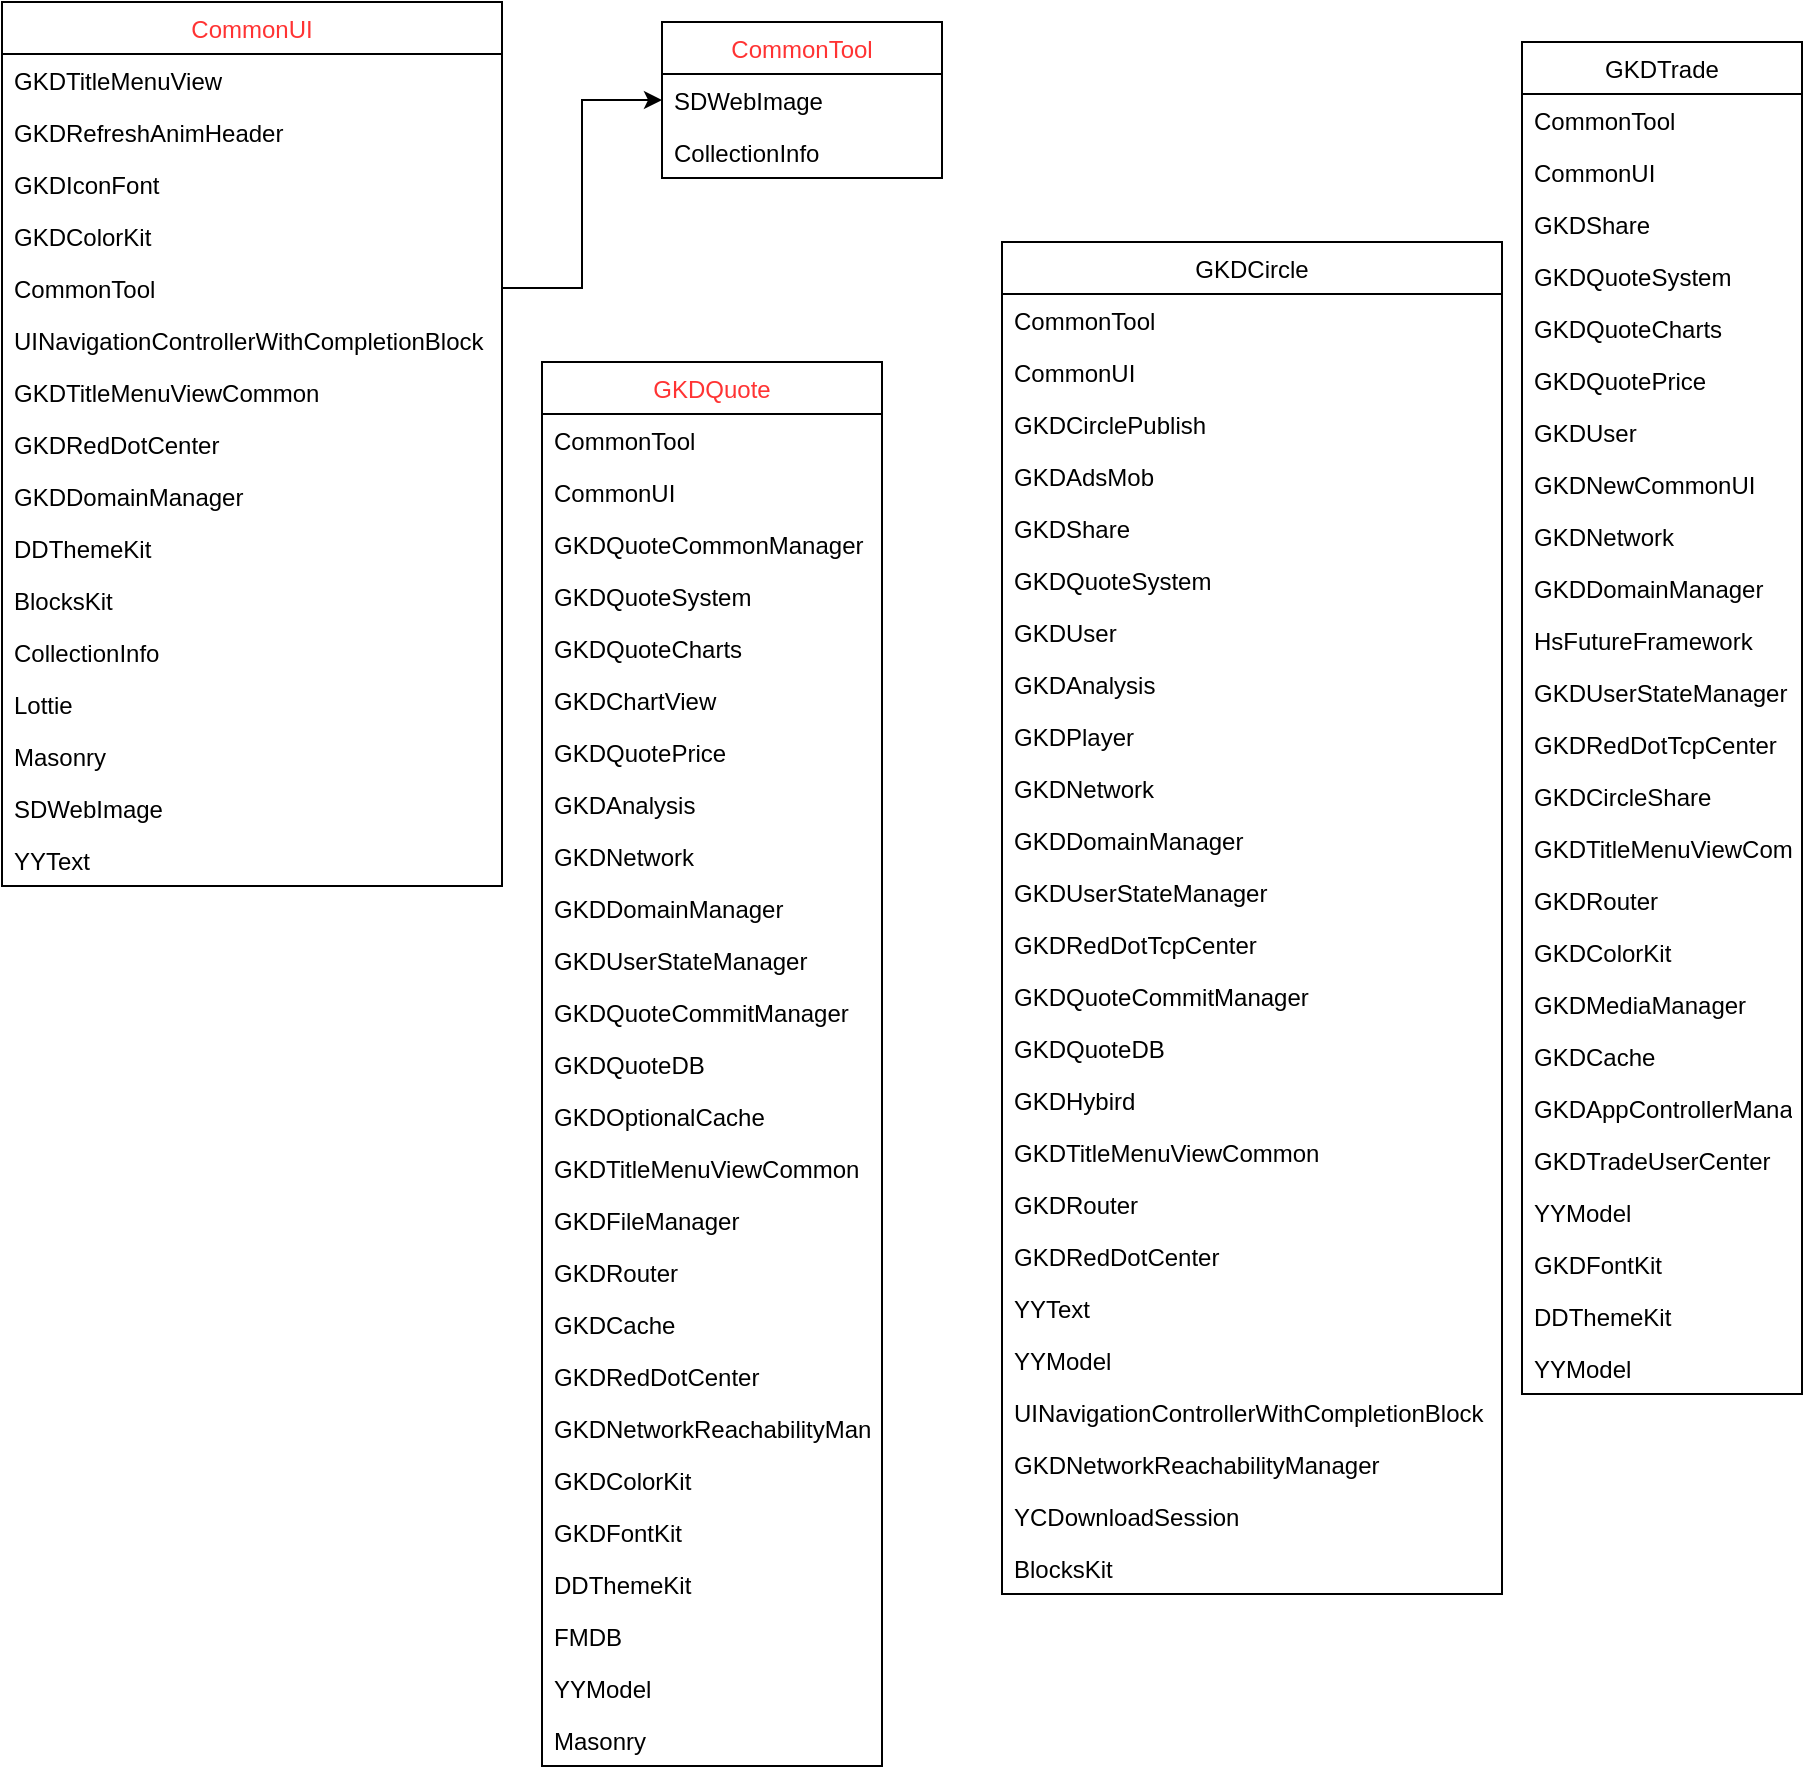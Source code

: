 <mxfile version="17.4.0" type="github"><diagram id="89_iaEUNK6H-7Jx7CEDL" name="Page-1"><mxGraphModel dx="1611" dy="851" grid="1" gridSize="10" guides="1" tooltips="1" connect="1" arrows="1" fold="1" page="1" pageScale="1" pageWidth="827" pageHeight="1169" math="0" shadow="0"><root><mxCell id="0"/><mxCell id="1" parent="0"/><mxCell id="Uo3eqsdyhGIUtS5V_bpZ-1" value="CommonUI" style="swimlane;fontStyle=0;childLayout=stackLayout;horizontal=1;startSize=26;fillColor=none;horizontalStack=0;resizeParent=1;resizeParentMax=0;resizeLast=0;collapsible=1;marginBottom=0;fontColor=#FF3333;" vertex="1" parent="1"><mxGeometry x="40" y="20" width="250" height="442" as="geometry"/></mxCell><mxCell id="Uo3eqsdyhGIUtS5V_bpZ-2" value="GKDTitleMenuView" style="text;strokeColor=none;fillColor=none;align=left;verticalAlign=top;spacingLeft=4;spacingRight=4;overflow=hidden;rotatable=0;points=[[0,0.5],[1,0.5]];portConstraint=eastwest;" vertex="1" parent="Uo3eqsdyhGIUtS5V_bpZ-1"><mxGeometry y="26" width="250" height="26" as="geometry"/></mxCell><mxCell id="Uo3eqsdyhGIUtS5V_bpZ-3" value="GKDRefreshAnimHeader" style="text;strokeColor=none;fillColor=none;align=left;verticalAlign=top;spacingLeft=4;spacingRight=4;overflow=hidden;rotatable=0;points=[[0,0.5],[1,0.5]];portConstraint=eastwest;" vertex="1" parent="Uo3eqsdyhGIUtS5V_bpZ-1"><mxGeometry y="52" width="250" height="26" as="geometry"/></mxCell><mxCell id="Uo3eqsdyhGIUtS5V_bpZ-13" value="GKDIconFont" style="text;strokeColor=none;fillColor=none;align=left;verticalAlign=top;spacingLeft=4;spacingRight=4;overflow=hidden;rotatable=0;points=[[0,0.5],[1,0.5]];portConstraint=eastwest;" vertex="1" parent="Uo3eqsdyhGIUtS5V_bpZ-1"><mxGeometry y="78" width="250" height="26" as="geometry"/></mxCell><mxCell id="Uo3eqsdyhGIUtS5V_bpZ-18" value="GKDColorKit" style="text;strokeColor=none;fillColor=none;align=left;verticalAlign=top;spacingLeft=4;spacingRight=4;overflow=hidden;rotatable=0;points=[[0,0.5],[1,0.5]];portConstraint=eastwest;" vertex="1" parent="Uo3eqsdyhGIUtS5V_bpZ-1"><mxGeometry y="104" width="250" height="26" as="geometry"/></mxCell><mxCell id="Uo3eqsdyhGIUtS5V_bpZ-21" value="CommonTool" style="text;strokeColor=none;fillColor=none;align=left;verticalAlign=top;spacingLeft=4;spacingRight=4;overflow=hidden;rotatable=0;points=[[0,0.5],[1,0.5]];portConstraint=eastwest;" vertex="1" parent="Uo3eqsdyhGIUtS5V_bpZ-1"><mxGeometry y="130" width="250" height="26" as="geometry"/></mxCell><mxCell id="Uo3eqsdyhGIUtS5V_bpZ-22" value="UINavigationControllerWithCompletionBlock" style="text;strokeColor=none;fillColor=none;align=left;verticalAlign=top;spacingLeft=4;spacingRight=4;overflow=hidden;rotatable=0;points=[[0,0.5],[1,0.5]];portConstraint=eastwest;" vertex="1" parent="Uo3eqsdyhGIUtS5V_bpZ-1"><mxGeometry y="156" width="250" height="26" as="geometry"/></mxCell><mxCell id="Uo3eqsdyhGIUtS5V_bpZ-17" value="GKDTitleMenuViewCommon" style="text;strokeColor=none;fillColor=none;align=left;verticalAlign=top;spacingLeft=4;spacingRight=4;overflow=hidden;rotatable=0;points=[[0,0.5],[1,0.5]];portConstraint=eastwest;" vertex="1" parent="Uo3eqsdyhGIUtS5V_bpZ-1"><mxGeometry y="182" width="250" height="26" as="geometry"/></mxCell><mxCell id="Uo3eqsdyhGIUtS5V_bpZ-20" value="GKDRedDotCenter" style="text;strokeColor=none;fillColor=none;align=left;verticalAlign=top;spacingLeft=4;spacingRight=4;overflow=hidden;rotatable=0;points=[[0,0.5],[1,0.5]];portConstraint=eastwest;" vertex="1" parent="Uo3eqsdyhGIUtS5V_bpZ-1"><mxGeometry y="208" width="250" height="26" as="geometry"/></mxCell><mxCell id="Uo3eqsdyhGIUtS5V_bpZ-25" value="GKDDomainManager&#10;&#10;" style="text;strokeColor=none;fillColor=none;align=left;verticalAlign=top;spacingLeft=4;spacingRight=4;overflow=hidden;rotatable=0;points=[[0,0.5],[1,0.5]];portConstraint=eastwest;" vertex="1" parent="Uo3eqsdyhGIUtS5V_bpZ-1"><mxGeometry y="234" width="250" height="26" as="geometry"/></mxCell><mxCell id="Uo3eqsdyhGIUtS5V_bpZ-19" value="DDThemeKit" style="text;strokeColor=none;fillColor=none;align=left;verticalAlign=top;spacingLeft=4;spacingRight=4;overflow=hidden;rotatable=0;points=[[0,0.5],[1,0.5]];portConstraint=eastwest;" vertex="1" parent="Uo3eqsdyhGIUtS5V_bpZ-1"><mxGeometry y="260" width="250" height="26" as="geometry"/></mxCell><mxCell id="Uo3eqsdyhGIUtS5V_bpZ-23" value="BlocksKit" style="text;strokeColor=none;fillColor=none;align=left;verticalAlign=top;spacingLeft=4;spacingRight=4;overflow=hidden;rotatable=0;points=[[0,0.5],[1,0.5]];portConstraint=eastwest;" vertex="1" parent="Uo3eqsdyhGIUtS5V_bpZ-1"><mxGeometry y="286" width="250" height="26" as="geometry"/></mxCell><mxCell id="Uo3eqsdyhGIUtS5V_bpZ-24" value="CollectionInfo" style="text;strokeColor=none;fillColor=none;align=left;verticalAlign=top;spacingLeft=4;spacingRight=4;overflow=hidden;rotatable=0;points=[[0,0.5],[1,0.5]];portConstraint=eastwest;" vertex="1" parent="Uo3eqsdyhGIUtS5V_bpZ-1"><mxGeometry y="312" width="250" height="26" as="geometry"/></mxCell><mxCell id="Uo3eqsdyhGIUtS5V_bpZ-16" value="Lottie" style="text;strokeColor=none;fillColor=none;align=left;verticalAlign=top;spacingLeft=4;spacingRight=4;overflow=hidden;rotatable=0;points=[[0,0.5],[1,0.5]];portConstraint=eastwest;" vertex="1" parent="Uo3eqsdyhGIUtS5V_bpZ-1"><mxGeometry y="338" width="250" height="26" as="geometry"/></mxCell><mxCell id="Uo3eqsdyhGIUtS5V_bpZ-15" value="Masonry" style="text;strokeColor=none;fillColor=none;align=left;verticalAlign=top;spacingLeft=4;spacingRight=4;overflow=hidden;rotatable=0;points=[[0,0.5],[1,0.5]];portConstraint=eastwest;" vertex="1" parent="Uo3eqsdyhGIUtS5V_bpZ-1"><mxGeometry y="364" width="250" height="26" as="geometry"/></mxCell><mxCell id="Uo3eqsdyhGIUtS5V_bpZ-14" value="SDWebImage" style="text;strokeColor=none;fillColor=none;align=left;verticalAlign=top;spacingLeft=4;spacingRight=4;overflow=hidden;rotatable=0;points=[[0,0.5],[1,0.5]];portConstraint=eastwest;" vertex="1" parent="Uo3eqsdyhGIUtS5V_bpZ-1"><mxGeometry y="390" width="250" height="26" as="geometry"/></mxCell><mxCell id="Uo3eqsdyhGIUtS5V_bpZ-4" value="YYText" style="text;strokeColor=none;fillColor=none;align=left;verticalAlign=top;spacingLeft=4;spacingRight=4;overflow=hidden;rotatable=0;points=[[0,0.5],[1,0.5]];portConstraint=eastwest;" vertex="1" parent="Uo3eqsdyhGIUtS5V_bpZ-1"><mxGeometry y="416" width="250" height="26" as="geometry"/></mxCell><mxCell id="Uo3eqsdyhGIUtS5V_bpZ-9" value="CommonTool" style="swimlane;fontStyle=0;childLayout=stackLayout;horizontal=1;startSize=26;fillColor=none;horizontalStack=0;resizeParent=1;resizeParentMax=0;resizeLast=0;collapsible=1;marginBottom=0;fontColor=#FF3333;" vertex="1" parent="1"><mxGeometry x="370" y="30" width="140" height="78" as="geometry"/></mxCell><mxCell id="Uo3eqsdyhGIUtS5V_bpZ-10" value="SDWebImage" style="text;strokeColor=none;fillColor=none;align=left;verticalAlign=top;spacingLeft=4;spacingRight=4;overflow=hidden;rotatable=0;points=[[0,0.5],[1,0.5]];portConstraint=eastwest;" vertex="1" parent="Uo3eqsdyhGIUtS5V_bpZ-9"><mxGeometry y="26" width="140" height="26" as="geometry"/></mxCell><mxCell id="Uo3eqsdyhGIUtS5V_bpZ-11" value="CollectionInfo" style="text;strokeColor=none;fillColor=none;align=left;verticalAlign=top;spacingLeft=4;spacingRight=4;overflow=hidden;rotatable=0;points=[[0,0.5],[1,0.5]];portConstraint=eastwest;" vertex="1" parent="Uo3eqsdyhGIUtS5V_bpZ-9"><mxGeometry y="52" width="140" height="26" as="geometry"/></mxCell><mxCell id="Uo3eqsdyhGIUtS5V_bpZ-26" style="edgeStyle=orthogonalEdgeStyle;rounded=0;orthogonalLoop=1;jettySize=auto;html=1;entryX=0;entryY=0.5;entryDx=0;entryDy=0;fontColor=#FF3333;" edge="1" parent="1" source="Uo3eqsdyhGIUtS5V_bpZ-21" target="Uo3eqsdyhGIUtS5V_bpZ-10"><mxGeometry relative="1" as="geometry"/></mxCell><mxCell id="Uo3eqsdyhGIUtS5V_bpZ-31" value="GKDQuote" style="swimlane;fontStyle=0;childLayout=stackLayout;horizontal=1;startSize=26;fillColor=none;horizontalStack=0;resizeParent=1;resizeParentMax=0;resizeLast=0;collapsible=1;marginBottom=0;fontColor=#FF3333;" vertex="1" parent="1"><mxGeometry x="310" y="200" width="170" height="702" as="geometry"/></mxCell><mxCell id="Uo3eqsdyhGIUtS5V_bpZ-32" value="CommonTool" style="text;strokeColor=none;fillColor=none;align=left;verticalAlign=top;spacingLeft=4;spacingRight=4;overflow=hidden;rotatable=0;points=[[0,0.5],[1,0.5]];portConstraint=eastwest;fontColor=#000000;" vertex="1" parent="Uo3eqsdyhGIUtS5V_bpZ-31"><mxGeometry y="26" width="170" height="26" as="geometry"/></mxCell><mxCell id="Uo3eqsdyhGIUtS5V_bpZ-33" value="CommonUI" style="text;strokeColor=none;fillColor=none;align=left;verticalAlign=top;spacingLeft=4;spacingRight=4;overflow=hidden;rotatable=0;points=[[0,0.5],[1,0.5]];portConstraint=eastwest;fontColor=#000000;" vertex="1" parent="Uo3eqsdyhGIUtS5V_bpZ-31"><mxGeometry y="52" width="170" height="26" as="geometry"/></mxCell><mxCell id="Uo3eqsdyhGIUtS5V_bpZ-35" value="GKDQuoteCommonManager" style="text;strokeColor=none;fillColor=none;align=left;verticalAlign=top;spacingLeft=4;spacingRight=4;overflow=hidden;rotatable=0;points=[[0,0.5],[1,0.5]];portConstraint=eastwest;fontColor=#000000;" vertex="1" parent="Uo3eqsdyhGIUtS5V_bpZ-31"><mxGeometry y="78" width="170" height="26" as="geometry"/></mxCell><mxCell id="Uo3eqsdyhGIUtS5V_bpZ-37" value="GKDQuoteSystem" style="text;strokeColor=none;fillColor=none;align=left;verticalAlign=top;spacingLeft=4;spacingRight=4;overflow=hidden;rotatable=0;points=[[0,0.5],[1,0.5]];portConstraint=eastwest;fontColor=#000000;" vertex="1" parent="Uo3eqsdyhGIUtS5V_bpZ-31"><mxGeometry y="104" width="170" height="26" as="geometry"/></mxCell><mxCell id="Uo3eqsdyhGIUtS5V_bpZ-44" value="GKDQuoteCharts" style="text;strokeColor=none;fillColor=none;align=left;verticalAlign=top;spacingLeft=4;spacingRight=4;overflow=hidden;rotatable=0;points=[[0,0.5],[1,0.5]];portConstraint=eastwest;fontColor=#000000;" vertex="1" parent="Uo3eqsdyhGIUtS5V_bpZ-31"><mxGeometry y="130" width="170" height="26" as="geometry"/></mxCell><mxCell id="Uo3eqsdyhGIUtS5V_bpZ-43" value="GKDChartView" style="text;strokeColor=none;fillColor=none;align=left;verticalAlign=top;spacingLeft=4;spacingRight=4;overflow=hidden;rotatable=0;points=[[0,0.5],[1,0.5]];portConstraint=eastwest;fontColor=#000000;" vertex="1" parent="Uo3eqsdyhGIUtS5V_bpZ-31"><mxGeometry y="156" width="170" height="26" as="geometry"/></mxCell><mxCell id="Uo3eqsdyhGIUtS5V_bpZ-42" value="GKDQuotePrice" style="text;strokeColor=none;fillColor=none;align=left;verticalAlign=top;spacingLeft=4;spacingRight=4;overflow=hidden;rotatable=0;points=[[0,0.5],[1,0.5]];portConstraint=eastwest;fontColor=#000000;" vertex="1" parent="Uo3eqsdyhGIUtS5V_bpZ-31"><mxGeometry y="182" width="170" height="26" as="geometry"/></mxCell><mxCell id="Uo3eqsdyhGIUtS5V_bpZ-41" value="GKDAnalysis" style="text;strokeColor=none;fillColor=none;align=left;verticalAlign=top;spacingLeft=4;spacingRight=4;overflow=hidden;rotatable=0;points=[[0,0.5],[1,0.5]];portConstraint=eastwest;fontColor=#000000;" vertex="1" parent="Uo3eqsdyhGIUtS5V_bpZ-31"><mxGeometry y="208" width="170" height="26" as="geometry"/></mxCell><mxCell id="Uo3eqsdyhGIUtS5V_bpZ-40" value="GKDNetwork" style="text;strokeColor=none;fillColor=none;align=left;verticalAlign=top;spacingLeft=4;spacingRight=4;overflow=hidden;rotatable=0;points=[[0,0.5],[1,0.5]];portConstraint=eastwest;fontColor=#000000;" vertex="1" parent="Uo3eqsdyhGIUtS5V_bpZ-31"><mxGeometry y="234" width="170" height="26" as="geometry"/></mxCell><mxCell id="Uo3eqsdyhGIUtS5V_bpZ-39" value="GKDDomainManager" style="text;strokeColor=none;fillColor=none;align=left;verticalAlign=top;spacingLeft=4;spacingRight=4;overflow=hidden;rotatable=0;points=[[0,0.5],[1,0.5]];portConstraint=eastwest;fontColor=#000000;" vertex="1" parent="Uo3eqsdyhGIUtS5V_bpZ-31"><mxGeometry y="260" width="170" height="26" as="geometry"/></mxCell><mxCell id="Uo3eqsdyhGIUtS5V_bpZ-38" value="GKDUserStateManager" style="text;strokeColor=none;fillColor=none;align=left;verticalAlign=top;spacingLeft=4;spacingRight=4;overflow=hidden;rotatable=0;points=[[0,0.5],[1,0.5]];portConstraint=eastwest;fontColor=#000000;" vertex="1" parent="Uo3eqsdyhGIUtS5V_bpZ-31"><mxGeometry y="286" width="170" height="26" as="geometry"/></mxCell><mxCell id="Uo3eqsdyhGIUtS5V_bpZ-36" value="GKDQuoteCommitManager" style="text;strokeColor=none;fillColor=none;align=left;verticalAlign=top;spacingLeft=4;spacingRight=4;overflow=hidden;rotatable=0;points=[[0,0.5],[1,0.5]];portConstraint=eastwest;fontColor=#000000;" vertex="1" parent="Uo3eqsdyhGIUtS5V_bpZ-31"><mxGeometry y="312" width="170" height="26" as="geometry"/></mxCell><mxCell id="Uo3eqsdyhGIUtS5V_bpZ-48" value="GKDQuoteDB" style="text;strokeColor=none;fillColor=none;align=left;verticalAlign=top;spacingLeft=4;spacingRight=4;overflow=hidden;rotatable=0;points=[[0,0.5],[1,0.5]];portConstraint=eastwest;fontColor=#000000;" vertex="1" parent="Uo3eqsdyhGIUtS5V_bpZ-31"><mxGeometry y="338" width="170" height="26" as="geometry"/></mxCell><mxCell id="Uo3eqsdyhGIUtS5V_bpZ-47" value="GKDOptionalCache" style="text;strokeColor=none;fillColor=none;align=left;verticalAlign=top;spacingLeft=4;spacingRight=4;overflow=hidden;rotatable=0;points=[[0,0.5],[1,0.5]];portConstraint=eastwest;fontColor=#000000;" vertex="1" parent="Uo3eqsdyhGIUtS5V_bpZ-31"><mxGeometry y="364" width="170" height="26" as="geometry"/></mxCell><mxCell id="Uo3eqsdyhGIUtS5V_bpZ-46" value="GKDTitleMenuViewCommon" style="text;strokeColor=none;fillColor=none;align=left;verticalAlign=top;spacingLeft=4;spacingRight=4;overflow=hidden;rotatable=0;points=[[0,0.5],[1,0.5]];portConstraint=eastwest;fontColor=#000000;" vertex="1" parent="Uo3eqsdyhGIUtS5V_bpZ-31"><mxGeometry y="390" width="170" height="26" as="geometry"/></mxCell><mxCell id="Uo3eqsdyhGIUtS5V_bpZ-52" value="GKDFileManager" style="text;strokeColor=none;fillColor=none;align=left;verticalAlign=top;spacingLeft=4;spacingRight=4;overflow=hidden;rotatable=0;points=[[0,0.5],[1,0.5]];portConstraint=eastwest;fontColor=#000000;" vertex="1" parent="Uo3eqsdyhGIUtS5V_bpZ-31"><mxGeometry y="416" width="170" height="26" as="geometry"/></mxCell><mxCell id="Uo3eqsdyhGIUtS5V_bpZ-45" value="GKDRouter" style="text;strokeColor=none;fillColor=none;align=left;verticalAlign=top;spacingLeft=4;spacingRight=4;overflow=hidden;rotatable=0;points=[[0,0.5],[1,0.5]];portConstraint=eastwest;fontColor=#000000;" vertex="1" parent="Uo3eqsdyhGIUtS5V_bpZ-31"><mxGeometry y="442" width="170" height="26" as="geometry"/></mxCell><mxCell id="Uo3eqsdyhGIUtS5V_bpZ-51" value="GKDCache" style="text;strokeColor=none;fillColor=none;align=left;verticalAlign=top;spacingLeft=4;spacingRight=4;overflow=hidden;rotatable=0;points=[[0,0.5],[1,0.5]];portConstraint=eastwest;fontColor=#000000;" vertex="1" parent="Uo3eqsdyhGIUtS5V_bpZ-31"><mxGeometry y="468" width="170" height="26" as="geometry"/></mxCell><mxCell id="Uo3eqsdyhGIUtS5V_bpZ-50" value="GKDRedDotCenter" style="text;strokeColor=none;fillColor=none;align=left;verticalAlign=top;spacingLeft=4;spacingRight=4;overflow=hidden;rotatable=0;points=[[0,0.5],[1,0.5]];portConstraint=eastwest;fontColor=#000000;" vertex="1" parent="Uo3eqsdyhGIUtS5V_bpZ-31"><mxGeometry y="494" width="170" height="26" as="geometry"/></mxCell><mxCell id="Uo3eqsdyhGIUtS5V_bpZ-49" value="GKDNetworkReachabilityManager" style="text;strokeColor=none;fillColor=none;align=left;verticalAlign=top;spacingLeft=4;spacingRight=4;overflow=hidden;rotatable=0;points=[[0,0.5],[1,0.5]];portConstraint=eastwest;fontColor=#000000;" vertex="1" parent="Uo3eqsdyhGIUtS5V_bpZ-31"><mxGeometry y="520" width="170" height="26" as="geometry"/></mxCell><mxCell id="Uo3eqsdyhGIUtS5V_bpZ-54" value="GKDColorKit" style="text;strokeColor=none;fillColor=none;align=left;verticalAlign=top;spacingLeft=4;spacingRight=4;overflow=hidden;rotatable=0;points=[[0,0.5],[1,0.5]];portConstraint=eastwest;fontColor=#000000;" vertex="1" parent="Uo3eqsdyhGIUtS5V_bpZ-31"><mxGeometry y="546" width="170" height="26" as="geometry"/></mxCell><mxCell id="Uo3eqsdyhGIUtS5V_bpZ-55" value="GKDFontKit" style="text;strokeColor=none;fillColor=none;align=left;verticalAlign=top;spacingLeft=4;spacingRight=4;overflow=hidden;rotatable=0;points=[[0,0.5],[1,0.5]];portConstraint=eastwest;fontColor=#000000;" vertex="1" parent="Uo3eqsdyhGIUtS5V_bpZ-31"><mxGeometry y="572" width="170" height="26" as="geometry"/></mxCell><mxCell id="Uo3eqsdyhGIUtS5V_bpZ-56" value="DDThemeKit" style="text;strokeColor=none;fillColor=none;align=left;verticalAlign=top;spacingLeft=4;spacingRight=4;overflow=hidden;rotatable=0;points=[[0,0.5],[1,0.5]];portConstraint=eastwest;fontColor=#000000;" vertex="1" parent="Uo3eqsdyhGIUtS5V_bpZ-31"><mxGeometry y="598" width="170" height="26" as="geometry"/></mxCell><mxCell id="Uo3eqsdyhGIUtS5V_bpZ-57" value="FMDB" style="text;strokeColor=none;fillColor=none;align=left;verticalAlign=top;spacingLeft=4;spacingRight=4;overflow=hidden;rotatable=0;points=[[0,0.5],[1,0.5]];portConstraint=eastwest;fontColor=#000000;" vertex="1" parent="Uo3eqsdyhGIUtS5V_bpZ-31"><mxGeometry y="624" width="170" height="26" as="geometry"/></mxCell><mxCell id="Uo3eqsdyhGIUtS5V_bpZ-53" value="YYModel" style="text;strokeColor=none;fillColor=none;align=left;verticalAlign=top;spacingLeft=4;spacingRight=4;overflow=hidden;rotatable=0;points=[[0,0.5],[1,0.5]];portConstraint=eastwest;fontColor=#000000;" vertex="1" parent="Uo3eqsdyhGIUtS5V_bpZ-31"><mxGeometry y="650" width="170" height="26" as="geometry"/></mxCell><mxCell id="Uo3eqsdyhGIUtS5V_bpZ-34" value="Masonry" style="text;strokeColor=none;fillColor=none;align=left;verticalAlign=top;spacingLeft=4;spacingRight=4;overflow=hidden;rotatable=0;points=[[0,0.5],[1,0.5]];portConstraint=eastwest;fontColor=#000000;" vertex="1" parent="Uo3eqsdyhGIUtS5V_bpZ-31"><mxGeometry y="676" width="170" height="26" as="geometry"/></mxCell><mxCell id="Uo3eqsdyhGIUtS5V_bpZ-58" value="GKDCircle" style="swimlane;fontStyle=0;childLayout=stackLayout;horizontal=1;startSize=26;fillColor=none;horizontalStack=0;resizeParent=1;resizeParentMax=0;resizeLast=0;collapsible=1;marginBottom=0;fontColor=#000000;" vertex="1" parent="1"><mxGeometry x="540" y="140" width="250" height="676" as="geometry"/></mxCell><mxCell id="Uo3eqsdyhGIUtS5V_bpZ-59" value="CommonTool" style="text;strokeColor=none;fillColor=none;align=left;verticalAlign=top;spacingLeft=4;spacingRight=4;overflow=hidden;rotatable=0;points=[[0,0.5],[1,0.5]];portConstraint=eastwest;fontColor=#000000;" vertex="1" parent="Uo3eqsdyhGIUtS5V_bpZ-58"><mxGeometry y="26" width="250" height="26" as="geometry"/></mxCell><mxCell id="Uo3eqsdyhGIUtS5V_bpZ-62" value="CommonUI" style="text;strokeColor=none;fillColor=none;align=left;verticalAlign=top;spacingLeft=4;spacingRight=4;overflow=hidden;rotatable=0;points=[[0,0.5],[1,0.5]];portConstraint=eastwest;fontColor=#000000;" vertex="1" parent="Uo3eqsdyhGIUtS5V_bpZ-58"><mxGeometry y="52" width="250" height="26" as="geometry"/></mxCell><mxCell id="Uo3eqsdyhGIUtS5V_bpZ-63" value="GKDCirclePublish" style="text;strokeColor=none;fillColor=none;align=left;verticalAlign=top;spacingLeft=4;spacingRight=4;overflow=hidden;rotatable=0;points=[[0,0.5],[1,0.5]];portConstraint=eastwest;fontColor=#000000;" vertex="1" parent="Uo3eqsdyhGIUtS5V_bpZ-58"><mxGeometry y="78" width="250" height="26" as="geometry"/></mxCell><mxCell id="Uo3eqsdyhGIUtS5V_bpZ-64" value="GKDAdsMob" style="text;strokeColor=none;fillColor=none;align=left;verticalAlign=top;spacingLeft=4;spacingRight=4;overflow=hidden;rotatable=0;points=[[0,0.5],[1,0.5]];portConstraint=eastwest;fontColor=#000000;" vertex="1" parent="Uo3eqsdyhGIUtS5V_bpZ-58"><mxGeometry y="104" width="250" height="26" as="geometry"/></mxCell><mxCell id="Uo3eqsdyhGIUtS5V_bpZ-65" value="GKDShare" style="text;strokeColor=none;fillColor=none;align=left;verticalAlign=top;spacingLeft=4;spacingRight=4;overflow=hidden;rotatable=0;points=[[0,0.5],[1,0.5]];portConstraint=eastwest;fontColor=#000000;" vertex="1" parent="Uo3eqsdyhGIUtS5V_bpZ-58"><mxGeometry y="130" width="250" height="26" as="geometry"/></mxCell><mxCell id="Uo3eqsdyhGIUtS5V_bpZ-72" value="GKDQuoteSystem" style="text;strokeColor=none;fillColor=none;align=left;verticalAlign=top;spacingLeft=4;spacingRight=4;overflow=hidden;rotatable=0;points=[[0,0.5],[1,0.5]];portConstraint=eastwest;fontColor=#000000;" vertex="1" parent="Uo3eqsdyhGIUtS5V_bpZ-58"><mxGeometry y="156" width="250" height="26" as="geometry"/></mxCell><mxCell id="Uo3eqsdyhGIUtS5V_bpZ-74" value="GKDUser" style="text;strokeColor=none;fillColor=none;align=left;verticalAlign=top;spacingLeft=4;spacingRight=4;overflow=hidden;rotatable=0;points=[[0,0.5],[1,0.5]];portConstraint=eastwest;fontColor=#000000;" vertex="1" parent="Uo3eqsdyhGIUtS5V_bpZ-58"><mxGeometry y="182" width="250" height="26" as="geometry"/></mxCell><mxCell id="Uo3eqsdyhGIUtS5V_bpZ-77" value="GKDAnalysis" style="text;strokeColor=none;fillColor=none;align=left;verticalAlign=top;spacingLeft=4;spacingRight=4;overflow=hidden;rotatable=0;points=[[0,0.5],[1,0.5]];portConstraint=eastwest;fontColor=#000000;" vertex="1" parent="Uo3eqsdyhGIUtS5V_bpZ-58"><mxGeometry y="208" width="250" height="26" as="geometry"/></mxCell><mxCell id="Uo3eqsdyhGIUtS5V_bpZ-78" value="GKDPlayer" style="text;strokeColor=none;fillColor=none;align=left;verticalAlign=top;spacingLeft=4;spacingRight=4;overflow=hidden;rotatable=0;points=[[0,0.5],[1,0.5]];portConstraint=eastwest;fontColor=#000000;" vertex="1" parent="Uo3eqsdyhGIUtS5V_bpZ-58"><mxGeometry y="234" width="250" height="26" as="geometry"/></mxCell><mxCell id="Uo3eqsdyhGIUtS5V_bpZ-79" value="GKDNetwork" style="text;strokeColor=none;fillColor=none;align=left;verticalAlign=top;spacingLeft=4;spacingRight=4;overflow=hidden;rotatable=0;points=[[0,0.5],[1,0.5]];portConstraint=eastwest;fontColor=#000000;" vertex="1" parent="Uo3eqsdyhGIUtS5V_bpZ-58"><mxGeometry y="260" width="250" height="26" as="geometry"/></mxCell><mxCell id="Uo3eqsdyhGIUtS5V_bpZ-76" value="GKDDomainManager" style="text;strokeColor=none;fillColor=none;align=left;verticalAlign=top;spacingLeft=4;spacingRight=4;overflow=hidden;rotatable=0;points=[[0,0.5],[1,0.5]];portConstraint=eastwest;fontColor=#000000;" vertex="1" parent="Uo3eqsdyhGIUtS5V_bpZ-58"><mxGeometry y="286" width="250" height="26" as="geometry"/></mxCell><mxCell id="Uo3eqsdyhGIUtS5V_bpZ-75" value="GKDUserStateManager" style="text;strokeColor=none;fillColor=none;align=left;verticalAlign=top;spacingLeft=4;spacingRight=4;overflow=hidden;rotatable=0;points=[[0,0.5],[1,0.5]];portConstraint=eastwest;fontColor=#000000;" vertex="1" parent="Uo3eqsdyhGIUtS5V_bpZ-58"><mxGeometry y="312" width="250" height="26" as="geometry"/></mxCell><mxCell id="Uo3eqsdyhGIUtS5V_bpZ-73" value="GKDRedDotTcpCenter" style="text;strokeColor=none;fillColor=none;align=left;verticalAlign=top;spacingLeft=4;spacingRight=4;overflow=hidden;rotatable=0;points=[[0,0.5],[1,0.5]];portConstraint=eastwest;fontColor=#000000;" vertex="1" parent="Uo3eqsdyhGIUtS5V_bpZ-58"><mxGeometry y="338" width="250" height="26" as="geometry"/></mxCell><mxCell id="Uo3eqsdyhGIUtS5V_bpZ-71" value="GKDQuoteCommitManager" style="text;strokeColor=none;fillColor=none;align=left;verticalAlign=top;spacingLeft=4;spacingRight=4;overflow=hidden;rotatable=0;points=[[0,0.5],[1,0.5]];portConstraint=eastwest;fontColor=#000000;" vertex="1" parent="Uo3eqsdyhGIUtS5V_bpZ-58"><mxGeometry y="364" width="250" height="26" as="geometry"/></mxCell><mxCell id="Uo3eqsdyhGIUtS5V_bpZ-70" value="GKDQuoteDB" style="text;strokeColor=none;fillColor=none;align=left;verticalAlign=top;spacingLeft=4;spacingRight=4;overflow=hidden;rotatable=0;points=[[0,0.5],[1,0.5]];portConstraint=eastwest;fontColor=#000000;" vertex="1" parent="Uo3eqsdyhGIUtS5V_bpZ-58"><mxGeometry y="390" width="250" height="26" as="geometry"/></mxCell><mxCell id="Uo3eqsdyhGIUtS5V_bpZ-67" value="GKDHybird" style="text;strokeColor=none;fillColor=none;align=left;verticalAlign=top;spacingLeft=4;spacingRight=4;overflow=hidden;rotatable=0;points=[[0,0.5],[1,0.5]];portConstraint=eastwest;fontColor=#000000;" vertex="1" parent="Uo3eqsdyhGIUtS5V_bpZ-58"><mxGeometry y="416" width="250" height="26" as="geometry"/></mxCell><mxCell id="Uo3eqsdyhGIUtS5V_bpZ-68" value="GKDTitleMenuViewCommon" style="text;strokeColor=none;fillColor=none;align=left;verticalAlign=top;spacingLeft=4;spacingRight=4;overflow=hidden;rotatable=0;points=[[0,0.5],[1,0.5]];portConstraint=eastwest;fontColor=#000000;" vertex="1" parent="Uo3eqsdyhGIUtS5V_bpZ-58"><mxGeometry y="442" width="250" height="26" as="geometry"/></mxCell><mxCell id="Uo3eqsdyhGIUtS5V_bpZ-69" value="GKDRouter" style="text;strokeColor=none;fillColor=none;align=left;verticalAlign=top;spacingLeft=4;spacingRight=4;overflow=hidden;rotatable=0;points=[[0,0.5],[1,0.5]];portConstraint=eastwest;fontColor=#000000;" vertex="1" parent="Uo3eqsdyhGIUtS5V_bpZ-58"><mxGeometry y="468" width="250" height="26" as="geometry"/></mxCell><mxCell id="Uo3eqsdyhGIUtS5V_bpZ-61" value="GKDRedDotCenter" style="text;strokeColor=none;fillColor=none;align=left;verticalAlign=top;spacingLeft=4;spacingRight=4;overflow=hidden;rotatable=0;points=[[0,0.5],[1,0.5]];portConstraint=eastwest;fontColor=#000000;" vertex="1" parent="Uo3eqsdyhGIUtS5V_bpZ-58"><mxGeometry y="494" width="250" height="26" as="geometry"/></mxCell><mxCell id="Uo3eqsdyhGIUtS5V_bpZ-66" value="YYText" style="text;strokeColor=none;fillColor=none;align=left;verticalAlign=top;spacingLeft=4;spacingRight=4;overflow=hidden;rotatable=0;points=[[0,0.5],[1,0.5]];portConstraint=eastwest;fontColor=#000000;" vertex="1" parent="Uo3eqsdyhGIUtS5V_bpZ-58"><mxGeometry y="520" width="250" height="26" as="geometry"/></mxCell><mxCell id="Uo3eqsdyhGIUtS5V_bpZ-60" value="YYModel" style="text;strokeColor=none;fillColor=none;align=left;verticalAlign=top;spacingLeft=4;spacingRight=4;overflow=hidden;rotatable=0;points=[[0,0.5],[1,0.5]];portConstraint=eastwest;fontColor=#000000;" vertex="1" parent="Uo3eqsdyhGIUtS5V_bpZ-58"><mxGeometry y="546" width="250" height="26" as="geometry"/></mxCell><mxCell id="Uo3eqsdyhGIUtS5V_bpZ-82" value="UINavigationControllerWithCompletionBlock" style="text;strokeColor=none;fillColor=none;align=left;verticalAlign=top;spacingLeft=4;spacingRight=4;overflow=hidden;rotatable=0;points=[[0,0.5],[1,0.5]];portConstraint=eastwest;fontColor=#000000;" vertex="1" parent="Uo3eqsdyhGIUtS5V_bpZ-58"><mxGeometry y="572" width="250" height="26" as="geometry"/></mxCell><mxCell id="Uo3eqsdyhGIUtS5V_bpZ-83" value="GKDNetworkReachabilityManager" style="text;strokeColor=none;fillColor=none;align=left;verticalAlign=top;spacingLeft=4;spacingRight=4;overflow=hidden;rotatable=0;points=[[0,0.5],[1,0.5]];portConstraint=eastwest;fontColor=#000000;" vertex="1" parent="Uo3eqsdyhGIUtS5V_bpZ-58"><mxGeometry y="598" width="250" height="26" as="geometry"/></mxCell><mxCell id="Uo3eqsdyhGIUtS5V_bpZ-80" value="YCDownloadSession" style="text;strokeColor=none;fillColor=none;align=left;verticalAlign=top;spacingLeft=4;spacingRight=4;overflow=hidden;rotatable=0;points=[[0,0.5],[1,0.5]];portConstraint=eastwest;fontColor=#000000;" vertex="1" parent="Uo3eqsdyhGIUtS5V_bpZ-58"><mxGeometry y="624" width="250" height="26" as="geometry"/></mxCell><mxCell id="Uo3eqsdyhGIUtS5V_bpZ-81" value="BlocksKit" style="text;strokeColor=none;fillColor=none;align=left;verticalAlign=top;spacingLeft=4;spacingRight=4;overflow=hidden;rotatable=0;points=[[0,0.5],[1,0.5]];portConstraint=eastwest;fontColor=#000000;" vertex="1" parent="Uo3eqsdyhGIUtS5V_bpZ-58"><mxGeometry y="650" width="250" height="26" as="geometry"/></mxCell><mxCell id="Uo3eqsdyhGIUtS5V_bpZ-84" value="GKDTrade" style="swimlane;fontStyle=0;childLayout=stackLayout;horizontal=1;startSize=26;fillColor=none;horizontalStack=0;resizeParent=1;resizeParentMax=0;resizeLast=0;collapsible=1;marginBottom=0;fontColor=#000000;" vertex="1" parent="1"><mxGeometry x="800" y="40" width="140" height="676" as="geometry"/></mxCell><mxCell id="Uo3eqsdyhGIUtS5V_bpZ-85" value="CommonTool" style="text;strokeColor=none;fillColor=none;align=left;verticalAlign=top;spacingLeft=4;spacingRight=4;overflow=hidden;rotatable=0;points=[[0,0.5],[1,0.5]];portConstraint=eastwest;fontColor=#000000;" vertex="1" parent="Uo3eqsdyhGIUtS5V_bpZ-84"><mxGeometry y="26" width="140" height="26" as="geometry"/></mxCell><mxCell id="Uo3eqsdyhGIUtS5V_bpZ-86" value="CommonUI" style="text;strokeColor=none;fillColor=none;align=left;verticalAlign=top;spacingLeft=4;spacingRight=4;overflow=hidden;rotatable=0;points=[[0,0.5],[1,0.5]];portConstraint=eastwest;fontColor=#000000;" vertex="1" parent="Uo3eqsdyhGIUtS5V_bpZ-84"><mxGeometry y="52" width="140" height="26" as="geometry"/></mxCell><mxCell id="Uo3eqsdyhGIUtS5V_bpZ-90" value="GKDShare" style="text;strokeColor=none;fillColor=none;align=left;verticalAlign=top;spacingLeft=4;spacingRight=4;overflow=hidden;rotatable=0;points=[[0,0.5],[1,0.5]];portConstraint=eastwest;fontColor=#000000;" vertex="1" parent="Uo3eqsdyhGIUtS5V_bpZ-84"><mxGeometry y="78" width="140" height="26" as="geometry"/></mxCell><mxCell id="Uo3eqsdyhGIUtS5V_bpZ-93" value="GKDQuoteSystem" style="text;strokeColor=none;fillColor=none;align=left;verticalAlign=top;spacingLeft=4;spacingRight=4;overflow=hidden;rotatable=0;points=[[0,0.5],[1,0.5]];portConstraint=eastwest;fontColor=#000000;" vertex="1" parent="Uo3eqsdyhGIUtS5V_bpZ-84"><mxGeometry y="104" width="140" height="26" as="geometry"/></mxCell><mxCell id="Uo3eqsdyhGIUtS5V_bpZ-95" value="GKDQuoteCharts" style="text;strokeColor=none;fillColor=none;align=left;verticalAlign=top;spacingLeft=4;spacingRight=4;overflow=hidden;rotatable=0;points=[[0,0.5],[1,0.5]];portConstraint=eastwest;fontColor=#000000;" vertex="1" parent="Uo3eqsdyhGIUtS5V_bpZ-84"><mxGeometry y="130" width="140" height="26" as="geometry"/></mxCell><mxCell id="Uo3eqsdyhGIUtS5V_bpZ-101" value="GKDQuotePrice" style="text;strokeColor=none;fillColor=none;align=left;verticalAlign=top;spacingLeft=4;spacingRight=4;overflow=hidden;rotatable=0;points=[[0,0.5],[1,0.5]];portConstraint=eastwest;fontColor=#000000;" vertex="1" parent="Uo3eqsdyhGIUtS5V_bpZ-84"><mxGeometry y="156" width="140" height="26" as="geometry"/></mxCell><mxCell id="Uo3eqsdyhGIUtS5V_bpZ-103" value="GKDUser" style="text;strokeColor=none;fillColor=none;align=left;verticalAlign=top;spacingLeft=4;spacingRight=4;overflow=hidden;rotatable=0;points=[[0,0.5],[1,0.5]];portConstraint=eastwest;fontColor=#000000;" vertex="1" parent="Uo3eqsdyhGIUtS5V_bpZ-84"><mxGeometry y="182" width="140" height="26" as="geometry"/></mxCell><mxCell id="Uo3eqsdyhGIUtS5V_bpZ-104" value="GKDNewCommonUI" style="text;strokeColor=none;fillColor=none;align=left;verticalAlign=top;spacingLeft=4;spacingRight=4;overflow=hidden;rotatable=0;points=[[0,0.5],[1,0.5]];portConstraint=eastwest;fontColor=#000000;" vertex="1" parent="Uo3eqsdyhGIUtS5V_bpZ-84"><mxGeometry y="208" width="140" height="26" as="geometry"/></mxCell><mxCell id="Uo3eqsdyhGIUtS5V_bpZ-106" value="GKDNetwork" style="text;strokeColor=none;fillColor=none;align=left;verticalAlign=top;spacingLeft=4;spacingRight=4;overflow=hidden;rotatable=0;points=[[0,0.5],[1,0.5]];portConstraint=eastwest;fontColor=#000000;" vertex="1" parent="Uo3eqsdyhGIUtS5V_bpZ-84"><mxGeometry y="234" width="140" height="26" as="geometry"/></mxCell><mxCell id="Uo3eqsdyhGIUtS5V_bpZ-105" value="GKDDomainManager" style="text;strokeColor=none;fillColor=none;align=left;verticalAlign=top;spacingLeft=4;spacingRight=4;overflow=hidden;rotatable=0;points=[[0,0.5],[1,0.5]];portConstraint=eastwest;fontColor=#000000;" vertex="1" parent="Uo3eqsdyhGIUtS5V_bpZ-84"><mxGeometry y="260" width="140" height="26" as="geometry"/></mxCell><mxCell id="Uo3eqsdyhGIUtS5V_bpZ-102" value="HsFutureFramework" style="text;strokeColor=none;fillColor=none;align=left;verticalAlign=top;spacingLeft=4;spacingRight=4;overflow=hidden;rotatable=0;points=[[0,0.5],[1,0.5]];portConstraint=eastwest;fontColor=#000000;" vertex="1" parent="Uo3eqsdyhGIUtS5V_bpZ-84"><mxGeometry y="286" width="140" height="26" as="geometry"/></mxCell><mxCell id="Uo3eqsdyhGIUtS5V_bpZ-99" value="GKDUserStateManager" style="text;strokeColor=none;fillColor=none;align=left;verticalAlign=top;spacingLeft=4;spacingRight=4;overflow=hidden;rotatable=0;points=[[0,0.5],[1,0.5]];portConstraint=eastwest;fontColor=#000000;" vertex="1" parent="Uo3eqsdyhGIUtS5V_bpZ-84"><mxGeometry y="312" width="140" height="26" as="geometry"/></mxCell><mxCell id="Uo3eqsdyhGIUtS5V_bpZ-100" value="GKDRedDotTcpCenter" style="text;strokeColor=none;fillColor=none;align=left;verticalAlign=top;spacingLeft=4;spacingRight=4;overflow=hidden;rotatable=0;points=[[0,0.5],[1,0.5]];portConstraint=eastwest;fontColor=#000000;" vertex="1" parent="Uo3eqsdyhGIUtS5V_bpZ-84"><mxGeometry y="338" width="140" height="26" as="geometry"/></mxCell><mxCell id="Uo3eqsdyhGIUtS5V_bpZ-98" value="GKDCircleShare" style="text;strokeColor=none;fillColor=none;align=left;verticalAlign=top;spacingLeft=4;spacingRight=4;overflow=hidden;rotatable=0;points=[[0,0.5],[1,0.5]];portConstraint=eastwest;fontColor=#000000;" vertex="1" parent="Uo3eqsdyhGIUtS5V_bpZ-84"><mxGeometry y="364" width="140" height="26" as="geometry"/></mxCell><mxCell id="Uo3eqsdyhGIUtS5V_bpZ-97" value="GKDTitleMenuViewCommon" style="text;strokeColor=none;fillColor=none;align=left;verticalAlign=top;spacingLeft=4;spacingRight=4;overflow=hidden;rotatable=0;points=[[0,0.5],[1,0.5]];portConstraint=eastwest;fontColor=#000000;" vertex="1" parent="Uo3eqsdyhGIUtS5V_bpZ-84"><mxGeometry y="390" width="140" height="26" as="geometry"/></mxCell><mxCell id="Uo3eqsdyhGIUtS5V_bpZ-96" value="GKDRouter" style="text;strokeColor=none;fillColor=none;align=left;verticalAlign=top;spacingLeft=4;spacingRight=4;overflow=hidden;rotatable=0;points=[[0,0.5],[1,0.5]];portConstraint=eastwest;fontColor=#000000;" vertex="1" parent="Uo3eqsdyhGIUtS5V_bpZ-84"><mxGeometry y="416" width="140" height="26" as="geometry"/></mxCell><mxCell id="Uo3eqsdyhGIUtS5V_bpZ-94" value="GKDColorKit" style="text;strokeColor=none;fillColor=none;align=left;verticalAlign=top;spacingLeft=4;spacingRight=4;overflow=hidden;rotatable=0;points=[[0,0.5],[1,0.5]];portConstraint=eastwest;fontColor=#000000;" vertex="1" parent="Uo3eqsdyhGIUtS5V_bpZ-84"><mxGeometry y="442" width="140" height="26" as="geometry"/></mxCell><mxCell id="Uo3eqsdyhGIUtS5V_bpZ-92" value="GKDMediaManager" style="text;strokeColor=none;fillColor=none;align=left;verticalAlign=top;spacingLeft=4;spacingRight=4;overflow=hidden;rotatable=0;points=[[0,0.5],[1,0.5]];portConstraint=eastwest;fontColor=#000000;" vertex="1" parent="Uo3eqsdyhGIUtS5V_bpZ-84"><mxGeometry y="468" width="140" height="26" as="geometry"/></mxCell><mxCell id="Uo3eqsdyhGIUtS5V_bpZ-91" value="GKDCache" style="text;strokeColor=none;fillColor=none;align=left;verticalAlign=top;spacingLeft=4;spacingRight=4;overflow=hidden;rotatable=0;points=[[0,0.5],[1,0.5]];portConstraint=eastwest;fontColor=#000000;" vertex="1" parent="Uo3eqsdyhGIUtS5V_bpZ-84"><mxGeometry y="494" width="140" height="26" as="geometry"/></mxCell><mxCell id="Uo3eqsdyhGIUtS5V_bpZ-89" value="GKDAppControllerManager" style="text;strokeColor=none;fillColor=none;align=left;verticalAlign=top;spacingLeft=4;spacingRight=4;overflow=hidden;rotatable=0;points=[[0,0.5],[1,0.5]];portConstraint=eastwest;fontColor=#000000;" vertex="1" parent="Uo3eqsdyhGIUtS5V_bpZ-84"><mxGeometry y="520" width="140" height="26" as="geometry"/></mxCell><mxCell id="Uo3eqsdyhGIUtS5V_bpZ-87" value="GKDTradeUserCenter" style="text;strokeColor=none;fillColor=none;align=left;verticalAlign=top;spacingLeft=4;spacingRight=4;overflow=hidden;rotatable=0;points=[[0,0.5],[1,0.5]];portConstraint=eastwest;fontColor=#000000;" vertex="1" parent="Uo3eqsdyhGIUtS5V_bpZ-84"><mxGeometry y="546" width="140" height="26" as="geometry"/></mxCell><mxCell id="Uo3eqsdyhGIUtS5V_bpZ-130" value="YYModel" style="text;strokeColor=none;fillColor=none;align=left;verticalAlign=top;spacingLeft=4;spacingRight=4;overflow=hidden;rotatable=0;points=[[0,0.5],[1,0.5]];portConstraint=eastwest;fontColor=#000000;" vertex="1" parent="Uo3eqsdyhGIUtS5V_bpZ-84"><mxGeometry y="572" width="140" height="26" as="geometry"/></mxCell><mxCell id="Uo3eqsdyhGIUtS5V_bpZ-132" value="GKDFontKit" style="text;strokeColor=none;fillColor=none;align=left;verticalAlign=top;spacingLeft=4;spacingRight=4;overflow=hidden;rotatable=0;points=[[0,0.5],[1,0.5]];portConstraint=eastwest;fontColor=#000000;" vertex="1" parent="Uo3eqsdyhGIUtS5V_bpZ-84"><mxGeometry y="598" width="140" height="26" as="geometry"/></mxCell><mxCell id="Uo3eqsdyhGIUtS5V_bpZ-131" value="DDThemeKit" style="text;strokeColor=none;fillColor=none;align=left;verticalAlign=top;spacingLeft=4;spacingRight=4;overflow=hidden;rotatable=0;points=[[0,0.5],[1,0.5]];portConstraint=eastwest;fontColor=#000000;" vertex="1" parent="Uo3eqsdyhGIUtS5V_bpZ-84"><mxGeometry y="624" width="140" height="26" as="geometry"/></mxCell><mxCell id="Uo3eqsdyhGIUtS5V_bpZ-88" value="YYModel" style="text;strokeColor=none;fillColor=none;align=left;verticalAlign=top;spacingLeft=4;spacingRight=4;overflow=hidden;rotatable=0;points=[[0,0.5],[1,0.5]];portConstraint=eastwest;fontColor=#000000;" vertex="1" parent="Uo3eqsdyhGIUtS5V_bpZ-84"><mxGeometry y="650" width="140" height="26" as="geometry"/></mxCell></root></mxGraphModel></diagram></mxfile>